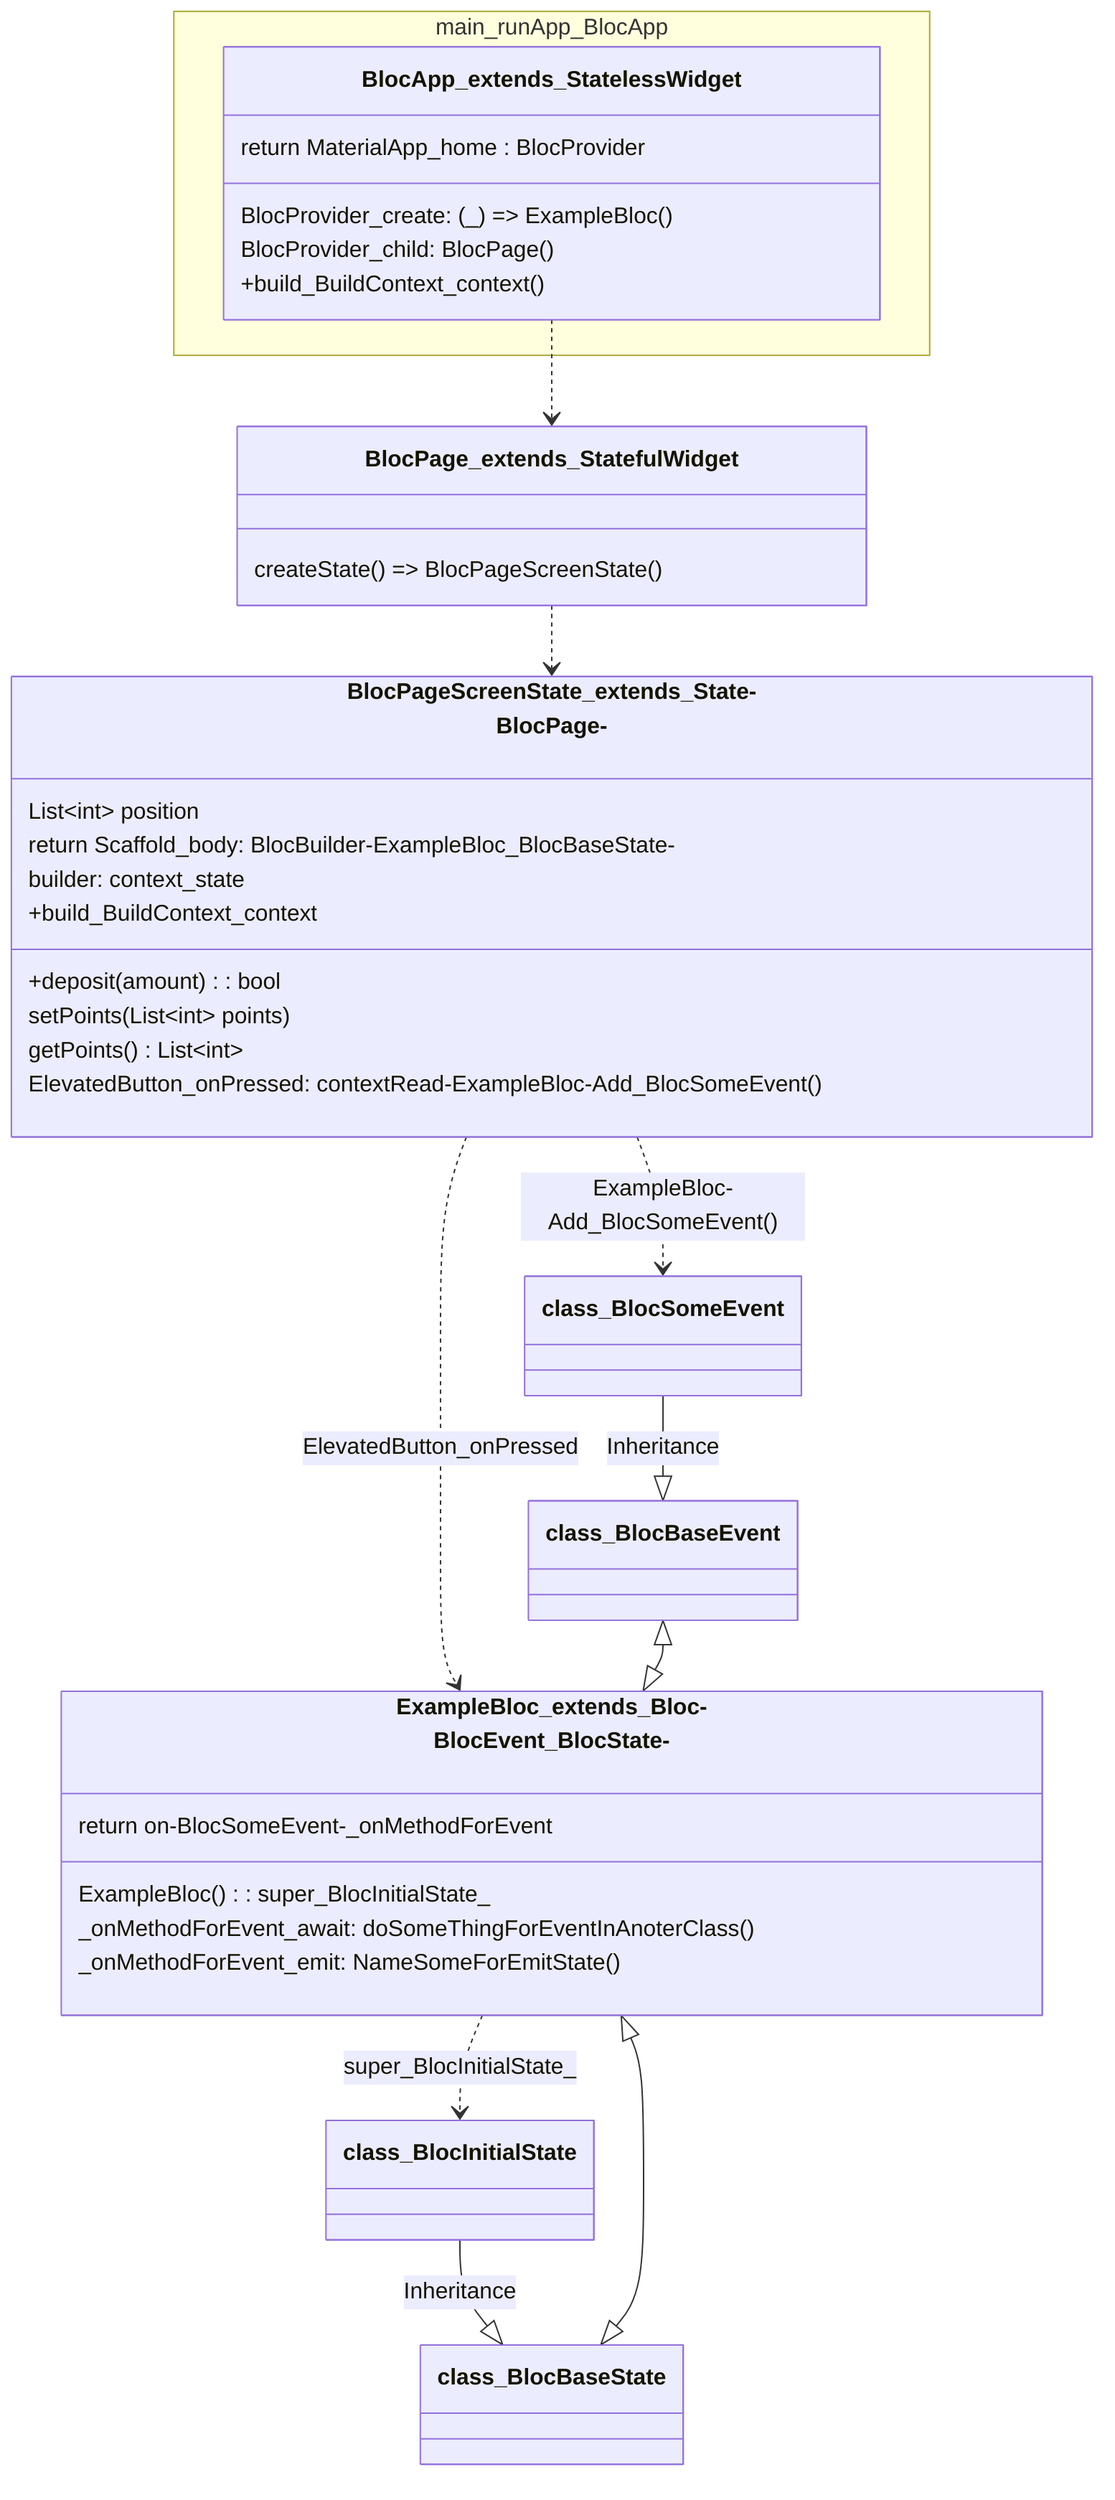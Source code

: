 classDiagram
    BlocApp_extends_StatelessWidget ..> BlocPage_extends_StatefulWidget
    BlocPage_extends_StatefulWidget ..> BlocPageScreenState_extends_State-BlocPage-
    BlocPageScreenState_extends_State-BlocPage- ..> ExampleBloc_extends_Bloc-BlocEvent_BlocState- : ElevatedButton_onPressed

    BlocPageScreenState_extends_State-BlocPage- ..> class_BlocSomeEvent : ExampleBloc-Add_BlocSomeEvent()
    ExampleBloc_extends_Bloc-BlocEvent_BlocState- ..> class_BlocInitialState : super_BlocInitialState_


  class_BlocInitialState --|> class_BlocBaseState : Inheritance
  class_BlocSomeEvent --|> class_BlocBaseEvent : Inheritance

  class_BlocBaseState <|--|> ExampleBloc_extends_Bloc-BlocEvent_BlocState-
  class_BlocBaseEvent <|--|> ExampleBloc_extends_Bloc-BlocEvent_BlocState-

namespace main_runApp_BlocApp {
    class BlocApp_extends_StatelessWidget {
      return MaterialApp_home : BlocProvider
      BlocProvider_create: (_) => ExampleBloc()
      BlocProvider_child: BlocPage()
      +build_BuildContext_context()
    }
}

    class BlocPage_extends_StatefulWidget {
      createState() => BlocPageScreenState()
    }

    class BlocPageScreenState_extends_State-BlocPage- {
    +deposit(amount) : bool
    List~int~ position
    setPoints(List~int~ points)
    getPoints() List~int~

    return Scaffold_body: BlocBuilder-ExampleBloc_BlocBaseState-
    builder: context_state
    ElevatedButton_onPressed: contextRead-ExampleBloc-Add_BlocSomeEvent()
      +build_BuildContext_context
    }

    class ExampleBloc_extends_Bloc-BlocEvent_BlocState- {
    ExampleBloc() : super_BlocInitialState_
    return on-BlocSomeEvent-_onMethodForEvent
    _onMethodForEvent_await: doSomeThingForEventInAnoterClass()
    _onMethodForEvent_emit: NameSomeForEmitState()
    }